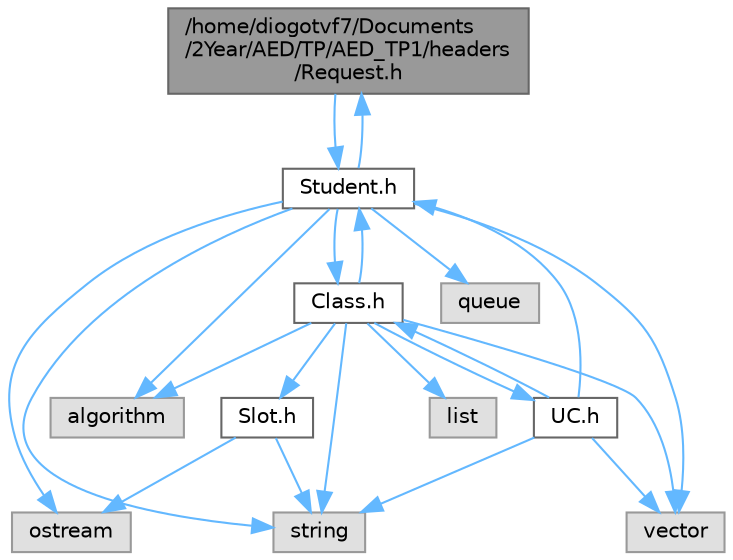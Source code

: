 digraph "/home/diogotvf7/Documents/2Year/AED/TP/AED_TP1/headers/Request.h"
{
 // LATEX_PDF_SIZE
  bgcolor="transparent";
  edge [fontname=Helvetica,fontsize=10,labelfontname=Helvetica,labelfontsize=10];
  node [fontname=Helvetica,fontsize=10,shape=box,height=0.2,width=0.4];
  Node1 [label="/home/diogotvf7/Documents\l/2Year/AED/TP/AED_TP1/headers\l/Request.h",height=0.2,width=0.4,color="gray40", fillcolor="grey60", style="filled", fontcolor="black",tooltip=" "];
  Node1 -> Node2 [color="steelblue1",style="solid"];
  Node2 [label="Student.h",height=0.2,width=0.4,color="grey40", fillcolor="white", style="filled",URL="$_student_8h.html",tooltip=" "];
  Node2 -> Node3 [color="steelblue1",style="solid"];
  Node3 [label="ostream",height=0.2,width=0.4,color="grey60", fillcolor="#E0E0E0", style="filled",tooltip=" "];
  Node2 -> Node4 [color="steelblue1",style="solid"];
  Node4 [label="algorithm",height=0.2,width=0.4,color="grey60", fillcolor="#E0E0E0", style="filled",tooltip=" "];
  Node2 -> Node5 [color="steelblue1",style="solid"];
  Node5 [label="vector",height=0.2,width=0.4,color="grey60", fillcolor="#E0E0E0", style="filled",tooltip=" "];
  Node2 -> Node6 [color="steelblue1",style="solid"];
  Node6 [label="string",height=0.2,width=0.4,color="grey60", fillcolor="#E0E0E0", style="filled",tooltip=" "];
  Node2 -> Node7 [color="steelblue1",style="solid"];
  Node7 [label="queue",height=0.2,width=0.4,color="grey60", fillcolor="#E0E0E0", style="filled",tooltip=" "];
  Node2 -> Node8 [color="steelblue1",style="solid"];
  Node8 [label="Class.h",height=0.2,width=0.4,color="grey40", fillcolor="white", style="filled",URL="$_class_8h.html",tooltip=" "];
  Node8 -> Node4 [color="steelblue1",style="solid"];
  Node8 -> Node6 [color="steelblue1",style="solid"];
  Node8 -> Node9 [color="steelblue1",style="solid"];
  Node9 [label="list",height=0.2,width=0.4,color="grey60", fillcolor="#E0E0E0", style="filled",tooltip=" "];
  Node8 -> Node5 [color="steelblue1",style="solid"];
  Node8 -> Node10 [color="steelblue1",style="solid"];
  Node10 [label="UC.h",height=0.2,width=0.4,color="grey40", fillcolor="white", style="filled",URL="$_u_c_8h.html",tooltip=" "];
  Node10 -> Node6 [color="steelblue1",style="solid"];
  Node10 -> Node5 [color="steelblue1",style="solid"];
  Node10 -> Node8 [color="steelblue1",style="solid"];
  Node10 -> Node2 [color="steelblue1",style="solid"];
  Node8 -> Node2 [color="steelblue1",style="solid"];
  Node8 -> Node11 [color="steelblue1",style="solid"];
  Node11 [label="Slot.h",height=0.2,width=0.4,color="grey40", fillcolor="white", style="filled",URL="$_slot_8h.html",tooltip=" "];
  Node11 -> Node3 [color="steelblue1",style="solid"];
  Node11 -> Node6 [color="steelblue1",style="solid"];
  Node2 -> Node1 [color="steelblue1",style="solid"];
}
